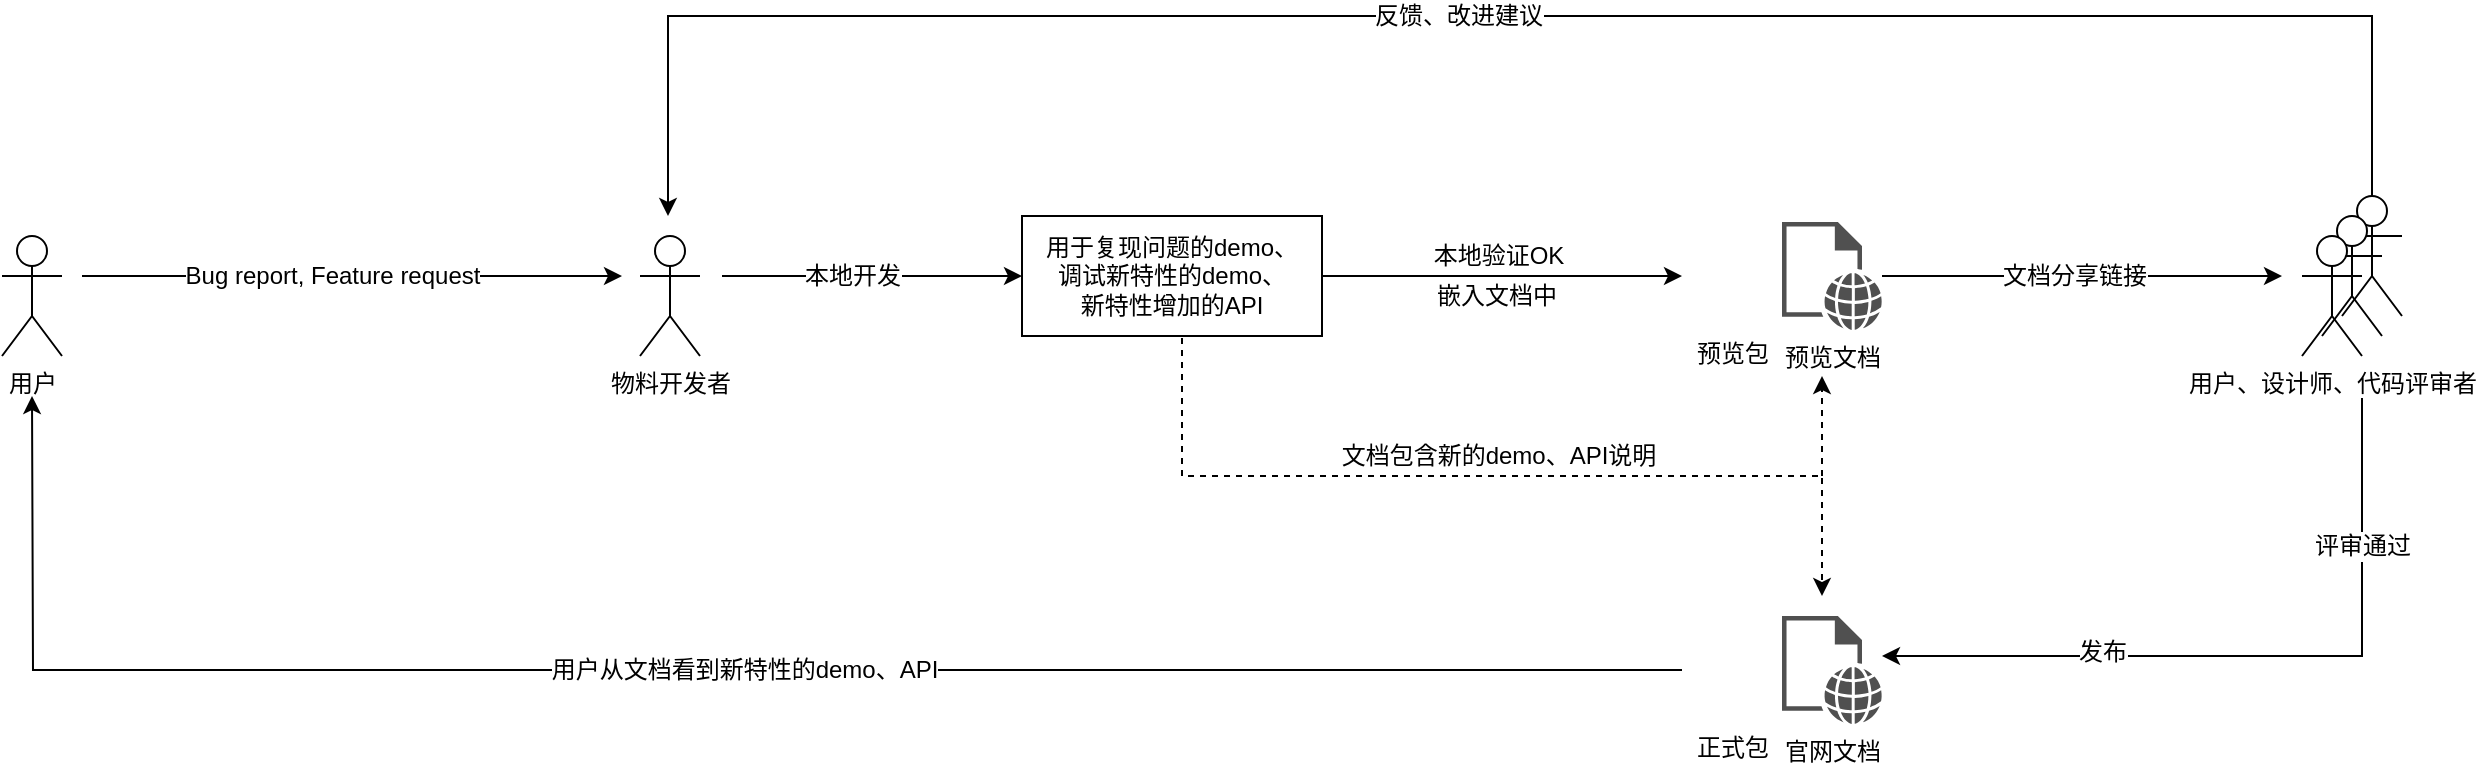 <mxfile version="12.8.8" type="device"><diagram id="1Xug4_pYNBQgmEgJ2WYt" name="Page-1"><mxGraphModel dx="1000" dy="1876" grid="1" gridSize="10" guides="1" tooltips="1" connect="1" arrows="1" fold="1" page="1" pageScale="1" pageWidth="827" pageHeight="1169" math="0" shadow="0"><root><mxCell id="0"/><mxCell id="1" parent="0"/><mxCell id="tTTe2hNDzxrZ-DhDh0Ph-5" value="" style="shape=umlActor;verticalLabelPosition=bottom;labelBackgroundColor=#ffffff;verticalAlign=top;html=1;outlineConnect=0;" vertex="1" parent="1"><mxGeometry x="1250" y="80" width="30" height="60" as="geometry"/></mxCell><mxCell id="tTTe2hNDzxrZ-DhDh0Ph-1" value="用户" style="shape=umlActor;verticalLabelPosition=bottom;labelBackgroundColor=#ffffff;verticalAlign=top;html=1;outlineConnect=0;" vertex="1" parent="1"><mxGeometry x="80" y="100" width="30" height="60" as="geometry"/></mxCell><mxCell id="tTTe2hNDzxrZ-DhDh0Ph-18" style="edgeStyle=orthogonalEdgeStyle;rounded=0;orthogonalLoop=1;jettySize=auto;html=1;exitX=0.5;exitY=0;exitDx=0;exitDy=0;exitPerimeter=0;" edge="1" parent="1" source="tTTe2hNDzxrZ-DhDh0Ph-5"><mxGeometry relative="1" as="geometry"><mxPoint x="774" y="70" as="sourcePoint"/><mxPoint x="413" y="90" as="targetPoint"/><Array as="points"><mxPoint x="1265" y="-10"/><mxPoint x="413" y="-10"/></Array></mxGeometry></mxCell><mxCell id="tTTe2hNDzxrZ-DhDh0Ph-25" value="反馈、改进建议" style="text;html=1;align=center;verticalAlign=middle;resizable=0;points=[];labelBackgroundColor=#ffffff;" vertex="1" connectable="0" parent="tTTe2hNDzxrZ-DhDh0Ph-18"><mxGeometry x="0.05" relative="1" as="geometry"><mxPoint as="offset"/></mxGeometry></mxCell><mxCell id="tTTe2hNDzxrZ-DhDh0Ph-2" value="物料开发者" style="shape=umlActor;verticalLabelPosition=bottom;labelBackgroundColor=#ffffff;verticalAlign=top;html=1;outlineConnect=0;" vertex="1" parent="1"><mxGeometry x="399" y="100" width="30" height="60" as="geometry"/></mxCell><mxCell id="tTTe2hNDzxrZ-DhDh0Ph-4" value="" style="shape=umlActor;verticalLabelPosition=bottom;labelBackgroundColor=#ffffff;verticalAlign=top;html=1;outlineConnect=0;" vertex="1" parent="1"><mxGeometry x="1240" y="90" width="30" height="60" as="geometry"/></mxCell><mxCell id="tTTe2hNDzxrZ-DhDh0Ph-37" style="edgeStyle=orthogonalEdgeStyle;rounded=0;orthogonalLoop=1;jettySize=auto;html=1;" edge="1" parent="1" target="tTTe2hNDzxrZ-DhDh0Ph-40"><mxGeometry relative="1" as="geometry"><mxPoint x="1060" y="310" as="targetPoint"/><mxPoint x="1260" y="170" as="sourcePoint"/><Array as="points"><mxPoint x="1260" y="310"/></Array></mxGeometry></mxCell><mxCell id="tTTe2hNDzxrZ-DhDh0Ph-38" value="评审通过" style="text;html=1;align=center;verticalAlign=middle;resizable=0;points=[];labelBackgroundColor=#ffffff;" vertex="1" connectable="0" parent="tTTe2hNDzxrZ-DhDh0Ph-37"><mxGeometry x="-0.467" y="-2" relative="1" as="geometry"><mxPoint x="2" y="-17.06" as="offset"/></mxGeometry></mxCell><mxCell id="tTTe2hNDzxrZ-DhDh0Ph-42" value="发布" style="text;html=1;align=center;verticalAlign=middle;resizable=0;points=[];labelBackgroundColor=#ffffff;" vertex="1" connectable="0" parent="tTTe2hNDzxrZ-DhDh0Ph-37"><mxGeometry x="0.575" y="-2" relative="1" as="geometry"><mxPoint x="28.82" as="offset"/></mxGeometry></mxCell><mxCell id="tTTe2hNDzxrZ-DhDh0Ph-3" value="用户、设计师、代码评审者" style="shape=umlActor;verticalLabelPosition=bottom;labelBackgroundColor=#ffffff;verticalAlign=top;html=1;outlineConnect=0;" vertex="1" parent="1"><mxGeometry x="1230" y="100" width="30" height="60" as="geometry"/></mxCell><mxCell id="tTTe2hNDzxrZ-DhDh0Ph-6" value="" style="endArrow=classic;html=1;" edge="1" parent="1"><mxGeometry width="50" height="50" relative="1" as="geometry"><mxPoint x="120" y="120" as="sourcePoint"/><mxPoint x="390" y="120" as="targetPoint"/></mxGeometry></mxCell><mxCell id="tTTe2hNDzxrZ-DhDh0Ph-7" value="Bug report, Feature request" style="text;html=1;align=center;verticalAlign=middle;resizable=0;points=[];labelBackgroundColor=#ffffff;" vertex="1" connectable="0" parent="tTTe2hNDzxrZ-DhDh0Ph-6"><mxGeometry x="-0.266" y="-2" relative="1" as="geometry"><mxPoint x="26" y="-2" as="offset"/></mxGeometry></mxCell><mxCell id="tTTe2hNDzxrZ-DhDh0Ph-8" value="预览包" style="shape=image;html=1;verticalAlign=top;verticalLabelPosition=bottom;labelBackgroundColor=#ffffff;imageAspect=0;aspect=fixed;image=https://cdn0.iconfinder.com/data/icons/octicons/1024/package-128.png" vertex="1" parent="1"><mxGeometry x="920" y="95" width="50" height="50" as="geometry"/></mxCell><mxCell id="tTTe2hNDzxrZ-DhDh0Ph-10" value="" style="endArrow=classic;html=1;" edge="1" parent="1" source="tTTe2hNDzxrZ-DhDh0Ph-19"><mxGeometry width="50" height="50" relative="1" as="geometry"><mxPoint x="1140" y="170" as="sourcePoint"/><mxPoint x="1220" y="120" as="targetPoint"/></mxGeometry></mxCell><mxCell id="tTTe2hNDzxrZ-DhDh0Ph-36" value="文档分享链接" style="text;html=1;align=center;verticalAlign=middle;resizable=0;points=[];labelBackgroundColor=#ffffff;" vertex="1" connectable="0" parent="tTTe2hNDzxrZ-DhDh0Ph-10"><mxGeometry x="-0.246" y="4" relative="1" as="geometry"><mxPoint x="20" y="4" as="offset"/></mxGeometry></mxCell><mxCell id="tTTe2hNDzxrZ-DhDh0Ph-51" style="edgeStyle=none;rounded=0;orthogonalLoop=1;jettySize=auto;html=1;dashed=1;" edge="1" parent="1"><mxGeometry relative="1" as="geometry"><mxPoint x="990" y="170" as="targetPoint"/><mxPoint x="990" y="220" as="sourcePoint"/></mxGeometry></mxCell><mxCell id="tTTe2hNDzxrZ-DhDh0Ph-19" value="预览文档" style="pointerEvents=1;shadow=0;dashed=0;html=1;strokeColor=none;fillColor=#505050;labelPosition=center;verticalLabelPosition=bottom;verticalAlign=top;outlineConnect=0;align=center;shape=mxgraph.office.concepts.web_page;" vertex="1" parent="1"><mxGeometry x="970" y="93" width="50" height="54" as="geometry"/></mxCell><mxCell id="tTTe2hNDzxrZ-DhDh0Ph-20" value="" style="endArrow=classic;html=1;exitX=1;exitY=0.5;exitDx=0;exitDy=0;" edge="1" parent="1" source="tTTe2hNDzxrZ-DhDh0Ph-8" target="tTTe2hNDzxrZ-DhDh0Ph-19"><mxGeometry width="50" height="50" relative="1" as="geometry"><mxPoint x="970" y="120" as="sourcePoint"/><mxPoint x="1100" y="120" as="targetPoint"/></mxGeometry></mxCell><mxCell id="tTTe2hNDzxrZ-DhDh0Ph-45" style="edgeStyle=orthogonalEdgeStyle;rounded=0;orthogonalLoop=1;jettySize=auto;html=1;exitX=0.5;exitY=1;exitDx=0;exitDy=0;dashed=1;" edge="1" parent="1" source="tTTe2hNDzxrZ-DhDh0Ph-28"><mxGeometry relative="1" as="geometry"><mxPoint x="990" y="280" as="targetPoint"/><Array as="points"><mxPoint x="670" y="150"/><mxPoint x="670" y="220"/><mxPoint x="990" y="220"/></Array></mxGeometry></mxCell><mxCell id="tTTe2hNDzxrZ-DhDh0Ph-46" value="文档包含新的demo、API说明" style="text;html=1;align=center;verticalAlign=middle;resizable=0;points=[];labelBackgroundColor=#ffffff;" vertex="1" connectable="0" parent="tTTe2hNDzxrZ-DhDh0Ph-45"><mxGeometry x="-0.3" y="-1" relative="1" as="geometry"><mxPoint x="73.18" y="-11" as="offset"/></mxGeometry></mxCell><mxCell id="tTTe2hNDzxrZ-DhDh0Ph-28" value="用于复现问题的demo、&lt;br&gt;调试新特性的demo、&lt;br&gt;新特性增加的API" style="rounded=0;whiteSpace=wrap;html=1;" vertex="1" parent="1"><mxGeometry x="590" y="90" width="150" height="60" as="geometry"/></mxCell><mxCell id="tTTe2hNDzxrZ-DhDh0Ph-32" value="" style="endArrow=classic;html=1;entryX=0;entryY=0.5;entryDx=0;entryDy=0;" edge="1" parent="1" target="tTTe2hNDzxrZ-DhDh0Ph-28"><mxGeometry width="50" height="50" relative="1" as="geometry"><mxPoint x="440" y="120" as="sourcePoint"/><mxPoint x="510" y="80" as="targetPoint"/></mxGeometry></mxCell><mxCell id="tTTe2hNDzxrZ-DhDh0Ph-34" value="本地开发" style="text;html=1;align=center;verticalAlign=middle;resizable=0;points=[];labelBackgroundColor=#ffffff;" vertex="1" connectable="0" parent="tTTe2hNDzxrZ-DhDh0Ph-32"><mxGeometry x="-0.385" y="-1" relative="1" as="geometry"><mxPoint x="18.82" y="-1" as="offset"/></mxGeometry></mxCell><mxCell id="tTTe2hNDzxrZ-DhDh0Ph-33" value="" style="endArrow=classic;html=1;exitX=1;exitY=0.5;exitDx=0;exitDy=0;" edge="1" parent="1" source="tTTe2hNDzxrZ-DhDh0Ph-28" target="tTTe2hNDzxrZ-DhDh0Ph-8"><mxGeometry width="50" height="50" relative="1" as="geometry"><mxPoint x="450" y="130" as="sourcePoint"/><mxPoint x="650" y="130" as="targetPoint"/></mxGeometry></mxCell><mxCell id="tTTe2hNDzxrZ-DhDh0Ph-35" value="本地验证OK" style="text;html=1;align=center;verticalAlign=middle;resizable=0;points=[];labelBackgroundColor=#ffffff;" vertex="1" connectable="0" parent="tTTe2hNDzxrZ-DhDh0Ph-33"><mxGeometry x="-0.29" y="1" relative="1" as="geometry"><mxPoint x="23.47" y="-9" as="offset"/></mxGeometry></mxCell><mxCell id="tTTe2hNDzxrZ-DhDh0Ph-49" value="嵌入文档中" style="text;html=1;align=center;verticalAlign=middle;resizable=0;points=[];labelBackgroundColor=#ffffff;" vertex="1" connectable="0" parent="tTTe2hNDzxrZ-DhDh0Ph-33"><mxGeometry x="-0.161" y="1" relative="1" as="geometry"><mxPoint x="11.71" y="11" as="offset"/></mxGeometry></mxCell><mxCell id="tTTe2hNDzxrZ-DhDh0Ph-43" style="edgeStyle=orthogonalEdgeStyle;rounded=0;orthogonalLoop=1;jettySize=auto;html=1;exitX=0;exitY=0.5;exitDx=0;exitDy=0;" edge="1" parent="1" source="tTTe2hNDzxrZ-DhDh0Ph-39"><mxGeometry relative="1" as="geometry"><mxPoint x="95" y="180" as="targetPoint"/></mxGeometry></mxCell><mxCell id="tTTe2hNDzxrZ-DhDh0Ph-48" value="用户从文档看到新特性的demo、API" style="text;html=1;align=center;verticalAlign=middle;resizable=0;points=[];labelBackgroundColor=#ffffff;" vertex="1" connectable="0" parent="tTTe2hNDzxrZ-DhDh0Ph-43"><mxGeometry x="0.139" relative="1" as="geometry"><mxPoint x="78.24" as="offset"/></mxGeometry></mxCell><mxCell id="tTTe2hNDzxrZ-DhDh0Ph-39" value="正式包" style="shape=image;html=1;verticalAlign=top;verticalLabelPosition=bottom;labelBackgroundColor=#ffffff;imageAspect=0;aspect=fixed;image=https://cdn0.iconfinder.com/data/icons/octicons/1024/package-128.png" vertex="1" parent="1"><mxGeometry x="920" y="292" width="50" height="50" as="geometry"/></mxCell><mxCell id="tTTe2hNDzxrZ-DhDh0Ph-40" value="官网文档" style="pointerEvents=1;shadow=0;dashed=0;html=1;strokeColor=none;fillColor=#505050;labelPosition=center;verticalLabelPosition=bottom;verticalAlign=top;outlineConnect=0;align=center;shape=mxgraph.office.concepts.web_page;" vertex="1" parent="1"><mxGeometry x="970" y="290" width="50" height="54" as="geometry"/></mxCell><mxCell id="tTTe2hNDzxrZ-DhDh0Ph-41" value="" style="endArrow=classic;html=1;exitX=1;exitY=0.5;exitDx=0;exitDy=0;" edge="1" source="tTTe2hNDzxrZ-DhDh0Ph-39" target="tTTe2hNDzxrZ-DhDh0Ph-40" parent="1"><mxGeometry width="50" height="50" relative="1" as="geometry"><mxPoint x="970" y="317" as="sourcePoint"/><mxPoint x="1100" y="317" as="targetPoint"/></mxGeometry></mxCell></root></mxGraphModel></diagram></mxfile>
